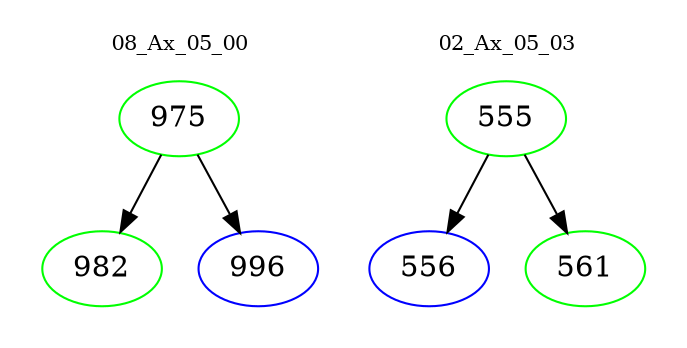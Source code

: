 digraph{
subgraph cluster_0 {
color = white
label = "08_Ax_05_00";
fontsize=10;
T0_975 [label="975", color="green"]
T0_975 -> T0_982 [color="black"]
T0_982 [label="982", color="green"]
T0_975 -> T0_996 [color="black"]
T0_996 [label="996", color="blue"]
}
subgraph cluster_1 {
color = white
label = "02_Ax_05_03";
fontsize=10;
T1_555 [label="555", color="green"]
T1_555 -> T1_556 [color="black"]
T1_556 [label="556", color="blue"]
T1_555 -> T1_561 [color="black"]
T1_561 [label="561", color="green"]
}
}
